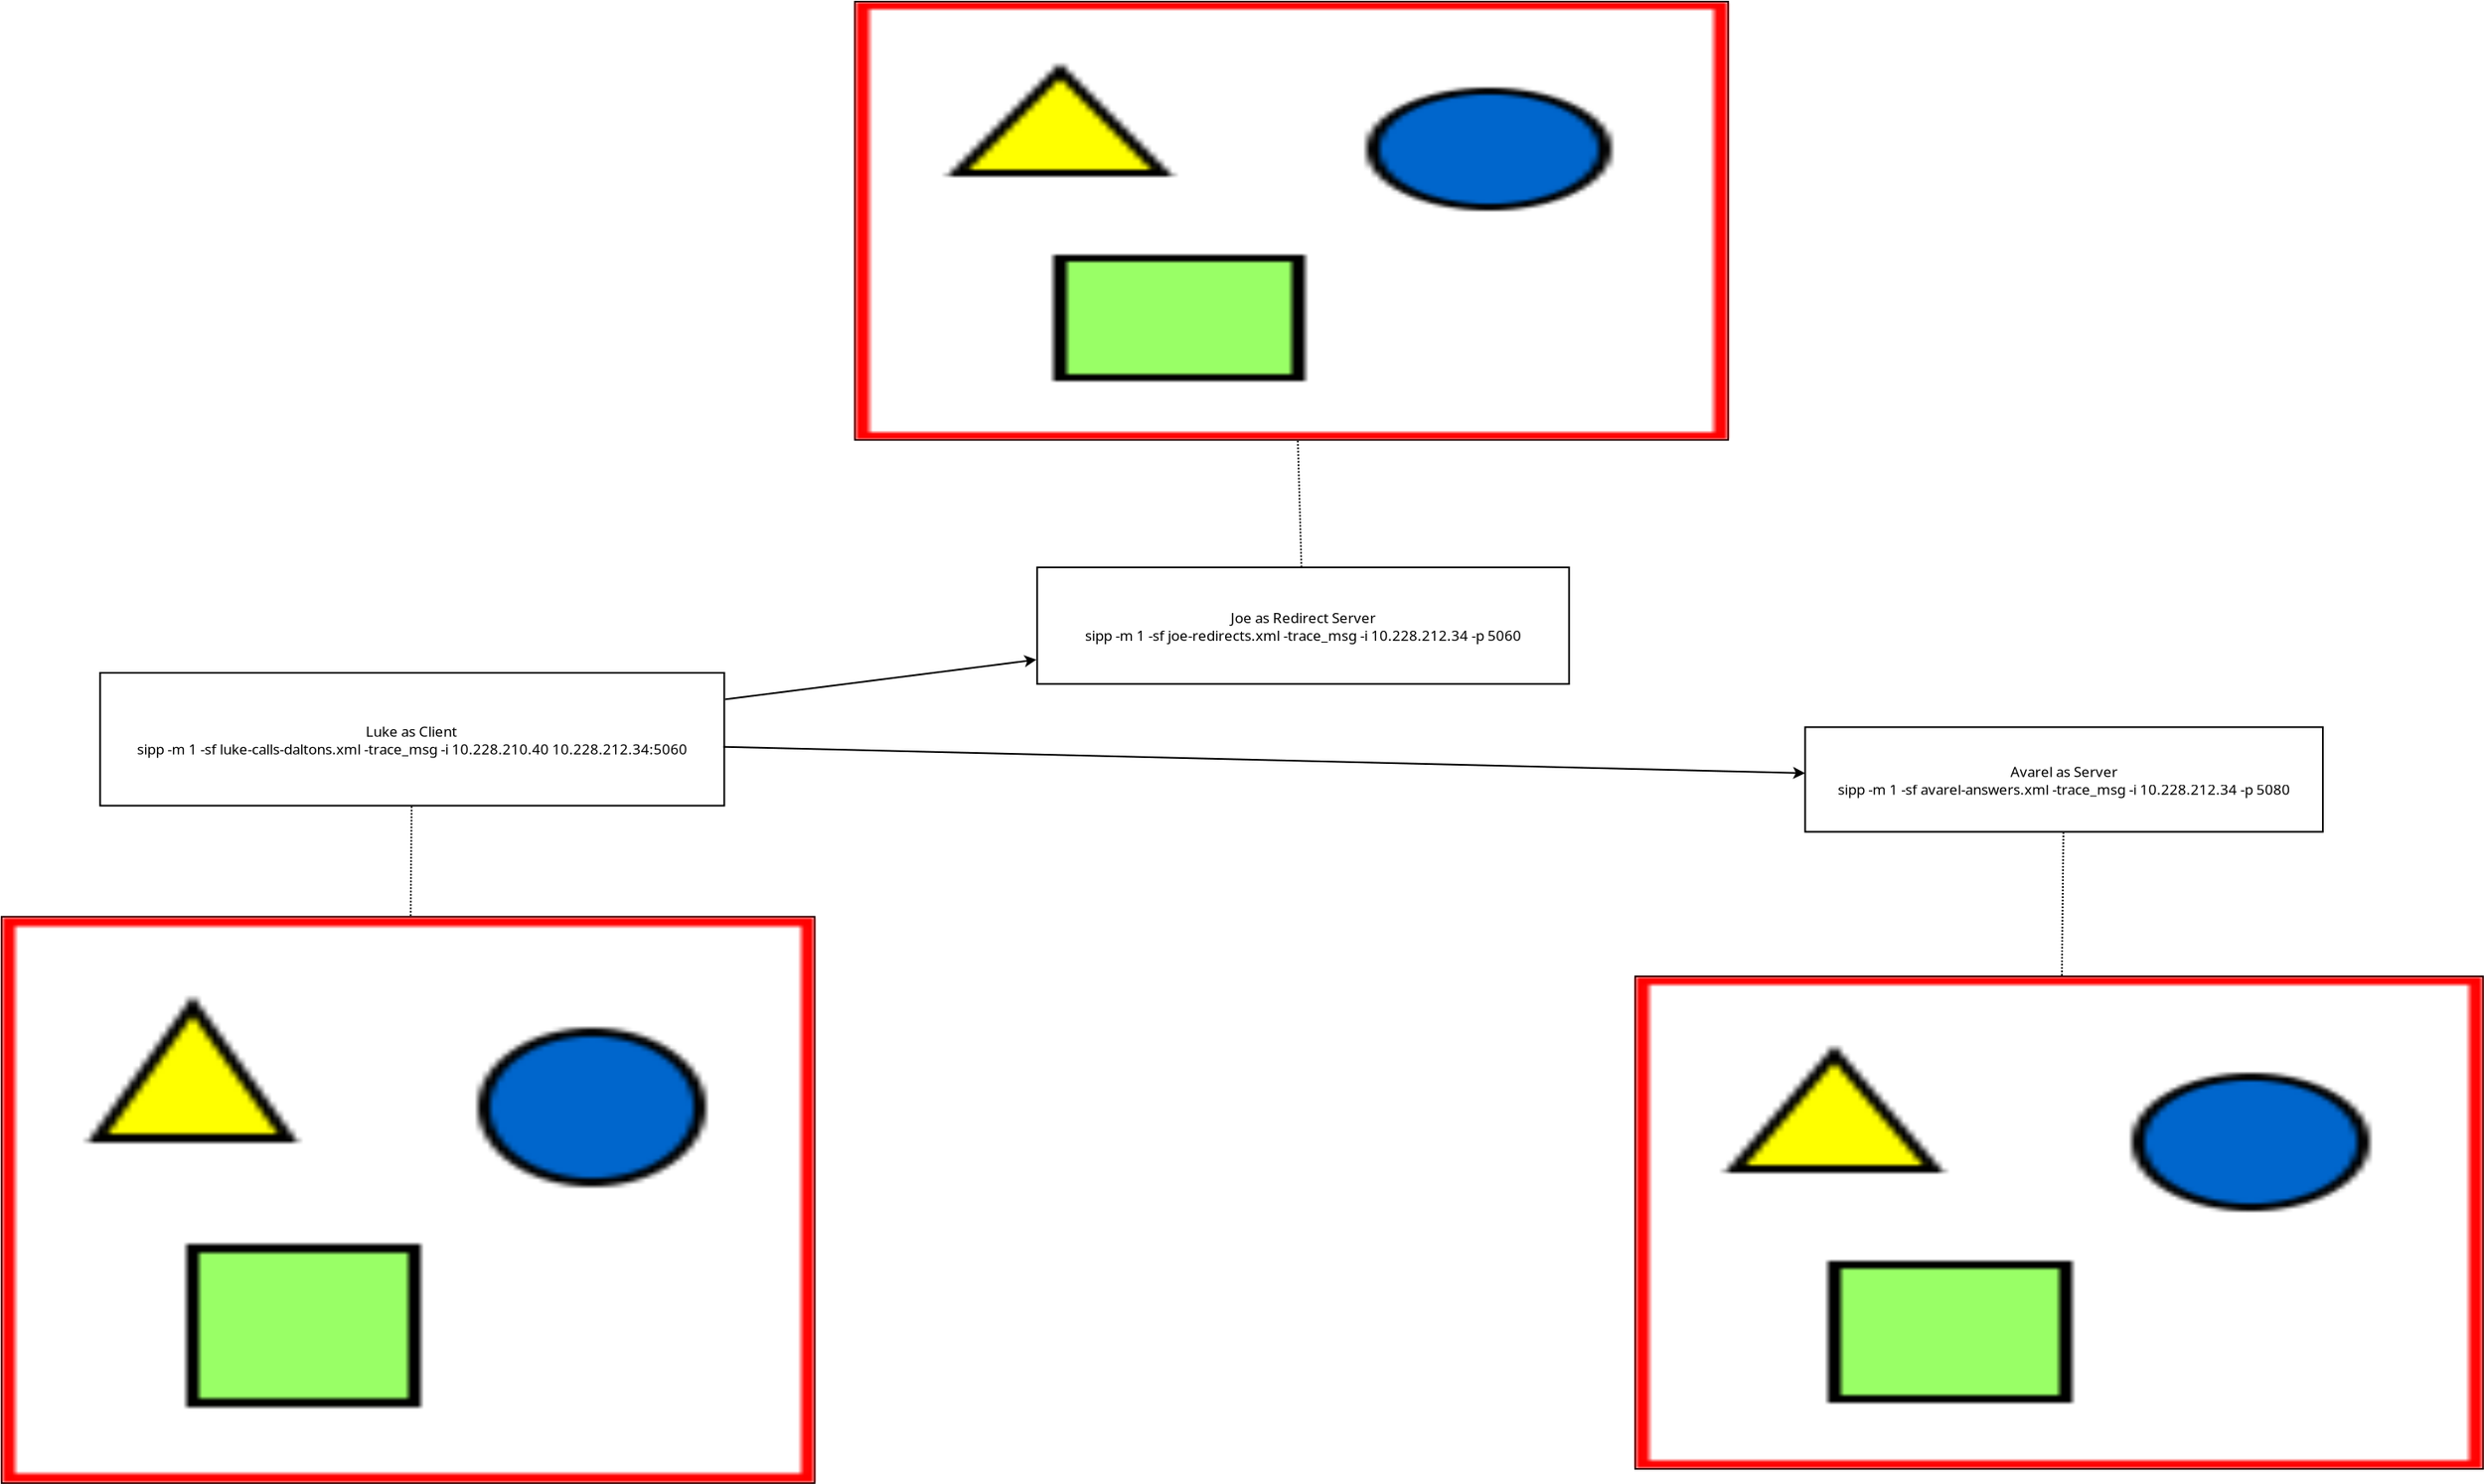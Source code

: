 <?xml version="1.0" encoding="UTF-8"?>
<dia:diagram xmlns:dia="http://www.lysator.liu.se/~alla/dia/">
  <dia:layer name="Background" visible="true" connectable="true" active="true">
    <dia:object type="Flowchart - Box" version="0" id="O0">
      <dia:attribute name="obj_pos">
        <dia:point val="-11.418,4.517"/>
      </dia:attribute>
      <dia:attribute name="obj_bb">
        <dia:rectangle val="-11.469,4.467;25.619,12.442"/>
      </dia:attribute>
      <dia:attribute name="elem_corner">
        <dia:point val="-11.418,4.517"/>
      </dia:attribute>
      <dia:attribute name="elem_width">
        <dia:real val="36.988"/>
      </dia:attribute>
      <dia:attribute name="elem_height">
        <dia:real val="7.875"/>
      </dia:attribute>
      <dia:attribute name="show_background">
        <dia:boolean val="true"/>
      </dia:attribute>
      <dia:attribute name="padding">
        <dia:real val="0.5"/>
      </dia:attribute>
      <dia:attribute name="text">
        <dia:composite type="text">
          <dia:attribute name="string">
            <dia:string>#Luke as Client
sipp -m 1 -sf luke-calls-daltons.xml -trace_msg -i 10.228.210.40 10.228.212.34:5060#</dia:string>
          </dia:attribute>
          <dia:attribute name="font">
            <dia:font family="sans" style="0" name="Helvetica"/>
          </dia:attribute>
          <dia:attribute name="height">
            <dia:real val="1.058"/>
          </dia:attribute>
          <dia:attribute name="pos">
            <dia:point val="7.075,8.183"/>
          </dia:attribute>
          <dia:attribute name="color">
            <dia:color val="#000000ff"/>
          </dia:attribute>
          <dia:attribute name="alignment">
            <dia:enum val="1"/>
          </dia:attribute>
        </dia:composite>
      </dia:attribute>
    </dia:object>
    <dia:object type="Flowchart - Box" version="0" id="O1">
      <dia:attribute name="obj_pos">
        <dia:point val="44.113,-1.74"/>
      </dia:attribute>
      <dia:attribute name="obj_bb">
        <dia:rectangle val="44.063,-1.79;75.681,5.225"/>
      </dia:attribute>
      <dia:attribute name="elem_corner">
        <dia:point val="44.113,-1.74"/>
      </dia:attribute>
      <dia:attribute name="elem_width">
        <dia:real val="31.518"/>
      </dia:attribute>
      <dia:attribute name="elem_height">
        <dia:real val="6.915"/>
      </dia:attribute>
      <dia:attribute name="show_background">
        <dia:boolean val="true"/>
      </dia:attribute>
      <dia:attribute name="padding">
        <dia:real val="0.5"/>
      </dia:attribute>
      <dia:attribute name="text">
        <dia:composite type="text">
          <dia:attribute name="string">
            <dia:string>#Joe as Redirect Server
sipp -m 1 -sf joe-redirects.xml -trace_msg -i 10.228.212.34 -p 5060#</dia:string>
          </dia:attribute>
          <dia:attribute name="font">
            <dia:font family="sans" style="0" name="Helvetica"/>
          </dia:attribute>
          <dia:attribute name="height">
            <dia:real val="1.058"/>
          </dia:attribute>
          <dia:attribute name="pos">
            <dia:point val="59.872,1.447"/>
          </dia:attribute>
          <dia:attribute name="color">
            <dia:color val="#000000ff"/>
          </dia:attribute>
          <dia:attribute name="alignment">
            <dia:enum val="1"/>
          </dia:attribute>
        </dia:composite>
      </dia:attribute>
    </dia:object>
    <dia:object type="Flowchart - Box" version="0" id="O2">
      <dia:attribute name="obj_pos">
        <dia:point val="89.622,7.737"/>
      </dia:attribute>
      <dia:attribute name="obj_bb">
        <dia:rectangle val="89.572,7.687;120.352,13.992"/>
      </dia:attribute>
      <dia:attribute name="elem_corner">
        <dia:point val="89.622,7.737"/>
      </dia:attribute>
      <dia:attribute name="elem_width">
        <dia:real val="30.68"/>
      </dia:attribute>
      <dia:attribute name="elem_height">
        <dia:real val="6.205"/>
      </dia:attribute>
      <dia:attribute name="show_background">
        <dia:boolean val="true"/>
      </dia:attribute>
      <dia:attribute name="padding">
        <dia:real val="0.5"/>
      </dia:attribute>
      <dia:attribute name="text">
        <dia:composite type="text">
          <dia:attribute name="string">
            <dia:string>#Avarel as Server
sipp -m 1 -sf avarel-answers.xml -trace_msg -i 10.228.212.34 -p 5080#</dia:string>
          </dia:attribute>
          <dia:attribute name="font">
            <dia:font family="sans" style="0" name="Helvetica"/>
          </dia:attribute>
          <dia:attribute name="height">
            <dia:real val="1.058"/>
          </dia:attribute>
          <dia:attribute name="pos">
            <dia:point val="104.962,10.568"/>
          </dia:attribute>
          <dia:attribute name="color">
            <dia:color val="#000000ff"/>
          </dia:attribute>
          <dia:attribute name="alignment">
            <dia:enum val="1"/>
          </dia:attribute>
        </dia:composite>
      </dia:attribute>
    </dia:object>
    <dia:object type="Standard - Image" version="0" id="O3">
      <dia:attribute name="obj_pos">
        <dia:point val="-17.2,19.033"/>
      </dia:attribute>
      <dia:attribute name="obj_bb">
        <dia:rectangle val="-17.3,18.933;30.973,52.611"/>
      </dia:attribute>
      <dia:attribute name="elem_corner">
        <dia:point val="-17.2,19.033"/>
      </dia:attribute>
      <dia:attribute name="elem_width">
        <dia:real val="48.073"/>
      </dia:attribute>
      <dia:attribute name="elem_height">
        <dia:real val="33.477"/>
      </dia:attribute>
      <dia:attribute name="draw_border">
        <dia:boolean val="true"/>
      </dia:attribute>
      <dia:attribute name="keep_aspect">
        <dia:boolean val="true"/>
      </dia:attribute>
      <dia:attribute name="file">
        <dia:string>#luke-joe-avarel-redirect-luke-side.png#</dia:string>
      </dia:attribute>
    </dia:object>
    <dia:object type="Standard - Image" version="0" id="O4">
      <dia:attribute name="obj_pos">
        <dia:point val="33.367,-35.233"/>
      </dia:attribute>
      <dia:attribute name="obj_bb">
        <dia:rectangle val="33.267,-35.333;85.106,-9.251"/>
      </dia:attribute>
      <dia:attribute name="elem_corner">
        <dia:point val="33.367,-35.233"/>
      </dia:attribute>
      <dia:attribute name="elem_width">
        <dia:real val="51.64"/>
      </dia:attribute>
      <dia:attribute name="elem_height">
        <dia:real val="25.882"/>
      </dia:attribute>
      <dia:attribute name="draw_border">
        <dia:boolean val="true"/>
      </dia:attribute>
      <dia:attribute name="keep_aspect">
        <dia:boolean val="true"/>
      </dia:attribute>
      <dia:attribute name="file">
        <dia:string>#luke-joe-avarel-redirect-joe-side.PNG#</dia:string>
      </dia:attribute>
    </dia:object>
    <dia:object type="Standard - Image" version="0" id="O5">
      <dia:attribute name="obj_pos">
        <dia:point val="79.606,22.567"/>
      </dia:attribute>
      <dia:attribute name="obj_bb">
        <dia:rectangle val="79.507,22.467;129.84,51.769"/>
      </dia:attribute>
      <dia:attribute name="elem_corner">
        <dia:point val="79.606,22.567"/>
      </dia:attribute>
      <dia:attribute name="elem_width">
        <dia:real val="50.133"/>
      </dia:attribute>
      <dia:attribute name="elem_height">
        <dia:real val="29.102"/>
      </dia:attribute>
      <dia:attribute name="draw_border">
        <dia:boolean val="true"/>
      </dia:attribute>
      <dia:attribute name="keep_aspect">
        <dia:boolean val="true"/>
      </dia:attribute>
      <dia:attribute name="file">
        <dia:string>#luke-joe-avarel-redirect-avarel-side.PNG#</dia:string>
      </dia:attribute>
    </dia:object>
    <dia:object type="Standard - Line" version="0" id="O6">
      <dia:attribute name="obj_pos">
        <dia:point val="25.618,6.088"/>
      </dia:attribute>
      <dia:attribute name="obj_bb">
        <dia:rectangle val="25.562,3.467;44.122,6.144"/>
      </dia:attribute>
      <dia:attribute name="conn_endpoints">
        <dia:point val="25.618,6.088"/>
        <dia:point val="44.066,3.734"/>
      </dia:attribute>
      <dia:attribute name="numcp">
        <dia:int val="1"/>
      </dia:attribute>
      <dia:attribute name="end_arrow">
        <dia:enum val="22"/>
      </dia:attribute>
      <dia:attribute name="end_arrow_length">
        <dia:real val="0.5"/>
      </dia:attribute>
      <dia:attribute name="end_arrow_width">
        <dia:real val="0.5"/>
      </dia:attribute>
      <dia:connections>
        <dia:connection handle="0" to="O0" connection="16"/>
        <dia:connection handle="1" to="O1" connection="16"/>
      </dia:connections>
    </dia:object>
    <dia:object type="Standard - Line" version="0" id="O7">
      <dia:attribute name="obj_pos">
        <dia:point val="25.619,8.906"/>
      </dia:attribute>
      <dia:attribute name="obj_bb">
        <dia:rectangle val="25.568,8.855;89.671,10.809"/>
      </dia:attribute>
      <dia:attribute name="conn_endpoints">
        <dia:point val="25.619,8.906"/>
        <dia:point val="89.62,10.465"/>
      </dia:attribute>
      <dia:attribute name="numcp">
        <dia:int val="1"/>
      </dia:attribute>
      <dia:attribute name="end_arrow">
        <dia:enum val="22"/>
      </dia:attribute>
      <dia:attribute name="end_arrow_length">
        <dia:real val="0.5"/>
      </dia:attribute>
      <dia:attribute name="end_arrow_width">
        <dia:real val="0.5"/>
      </dia:attribute>
      <dia:connections>
        <dia:connection handle="0" to="O0" connection="16"/>
        <dia:connection handle="1" to="O2" connection="16"/>
      </dia:connections>
    </dia:object>
    <dia:object type="Standard - Line" version="0" id="O8">
      <dia:attribute name="obj_pos">
        <dia:point val="6.984,18.933"/>
      </dia:attribute>
      <dia:attribute name="obj_bb">
        <dia:rectangle val="6.933,12.385;7.091,18.983"/>
      </dia:attribute>
      <dia:attribute name="conn_endpoints">
        <dia:point val="6.984,18.933"/>
        <dia:point val="7.04,12.436"/>
      </dia:attribute>
      <dia:attribute name="numcp">
        <dia:int val="1"/>
      </dia:attribute>
      <dia:attribute name="line_style">
        <dia:enum val="4"/>
      </dia:attribute>
      <dia:connections>
        <dia:connection handle="0" to="O3" connection="8"/>
        <dia:connection handle="1" to="O0" connection="16"/>
      </dia:connections>
    </dia:object>
    <dia:object type="Standard - Line" version="0" id="O9">
      <dia:attribute name="obj_pos">
        <dia:point val="59.559,-9.251"/>
      </dia:attribute>
      <dia:attribute name="obj_bb">
        <dia:rectangle val="59.508,-9.302;59.824,-1.738"/>
      </dia:attribute>
      <dia:attribute name="conn_endpoints">
        <dia:point val="59.559,-9.251"/>
        <dia:point val="59.772,-1.789"/>
      </dia:attribute>
      <dia:attribute name="numcp">
        <dia:int val="1"/>
      </dia:attribute>
      <dia:attribute name="line_style">
        <dia:enum val="4"/>
      </dia:attribute>
      <dia:connections>
        <dia:connection handle="0" to="O4" connection="8"/>
        <dia:connection handle="1" to="O1" connection="16"/>
      </dia:connections>
    </dia:object>
    <dia:object type="Standard - Line" version="0" id="O10">
      <dia:attribute name="obj_pos">
        <dia:point val="104.834,22.467"/>
      </dia:attribute>
      <dia:attribute name="obj_bb">
        <dia:rectangle val="104.784,13.94;104.978,22.517"/>
      </dia:attribute>
      <dia:attribute name="conn_endpoints">
        <dia:point val="104.834,22.467"/>
        <dia:point val="104.928,13.991"/>
      </dia:attribute>
      <dia:attribute name="numcp">
        <dia:int val="1"/>
      </dia:attribute>
      <dia:attribute name="line_style">
        <dia:enum val="4"/>
      </dia:attribute>
      <dia:connections>
        <dia:connection handle="0" to="O5" connection="8"/>
        <dia:connection handle="1" to="O2" connection="16"/>
      </dia:connections>
    </dia:object>
  </dia:layer>
</dia:diagram>

